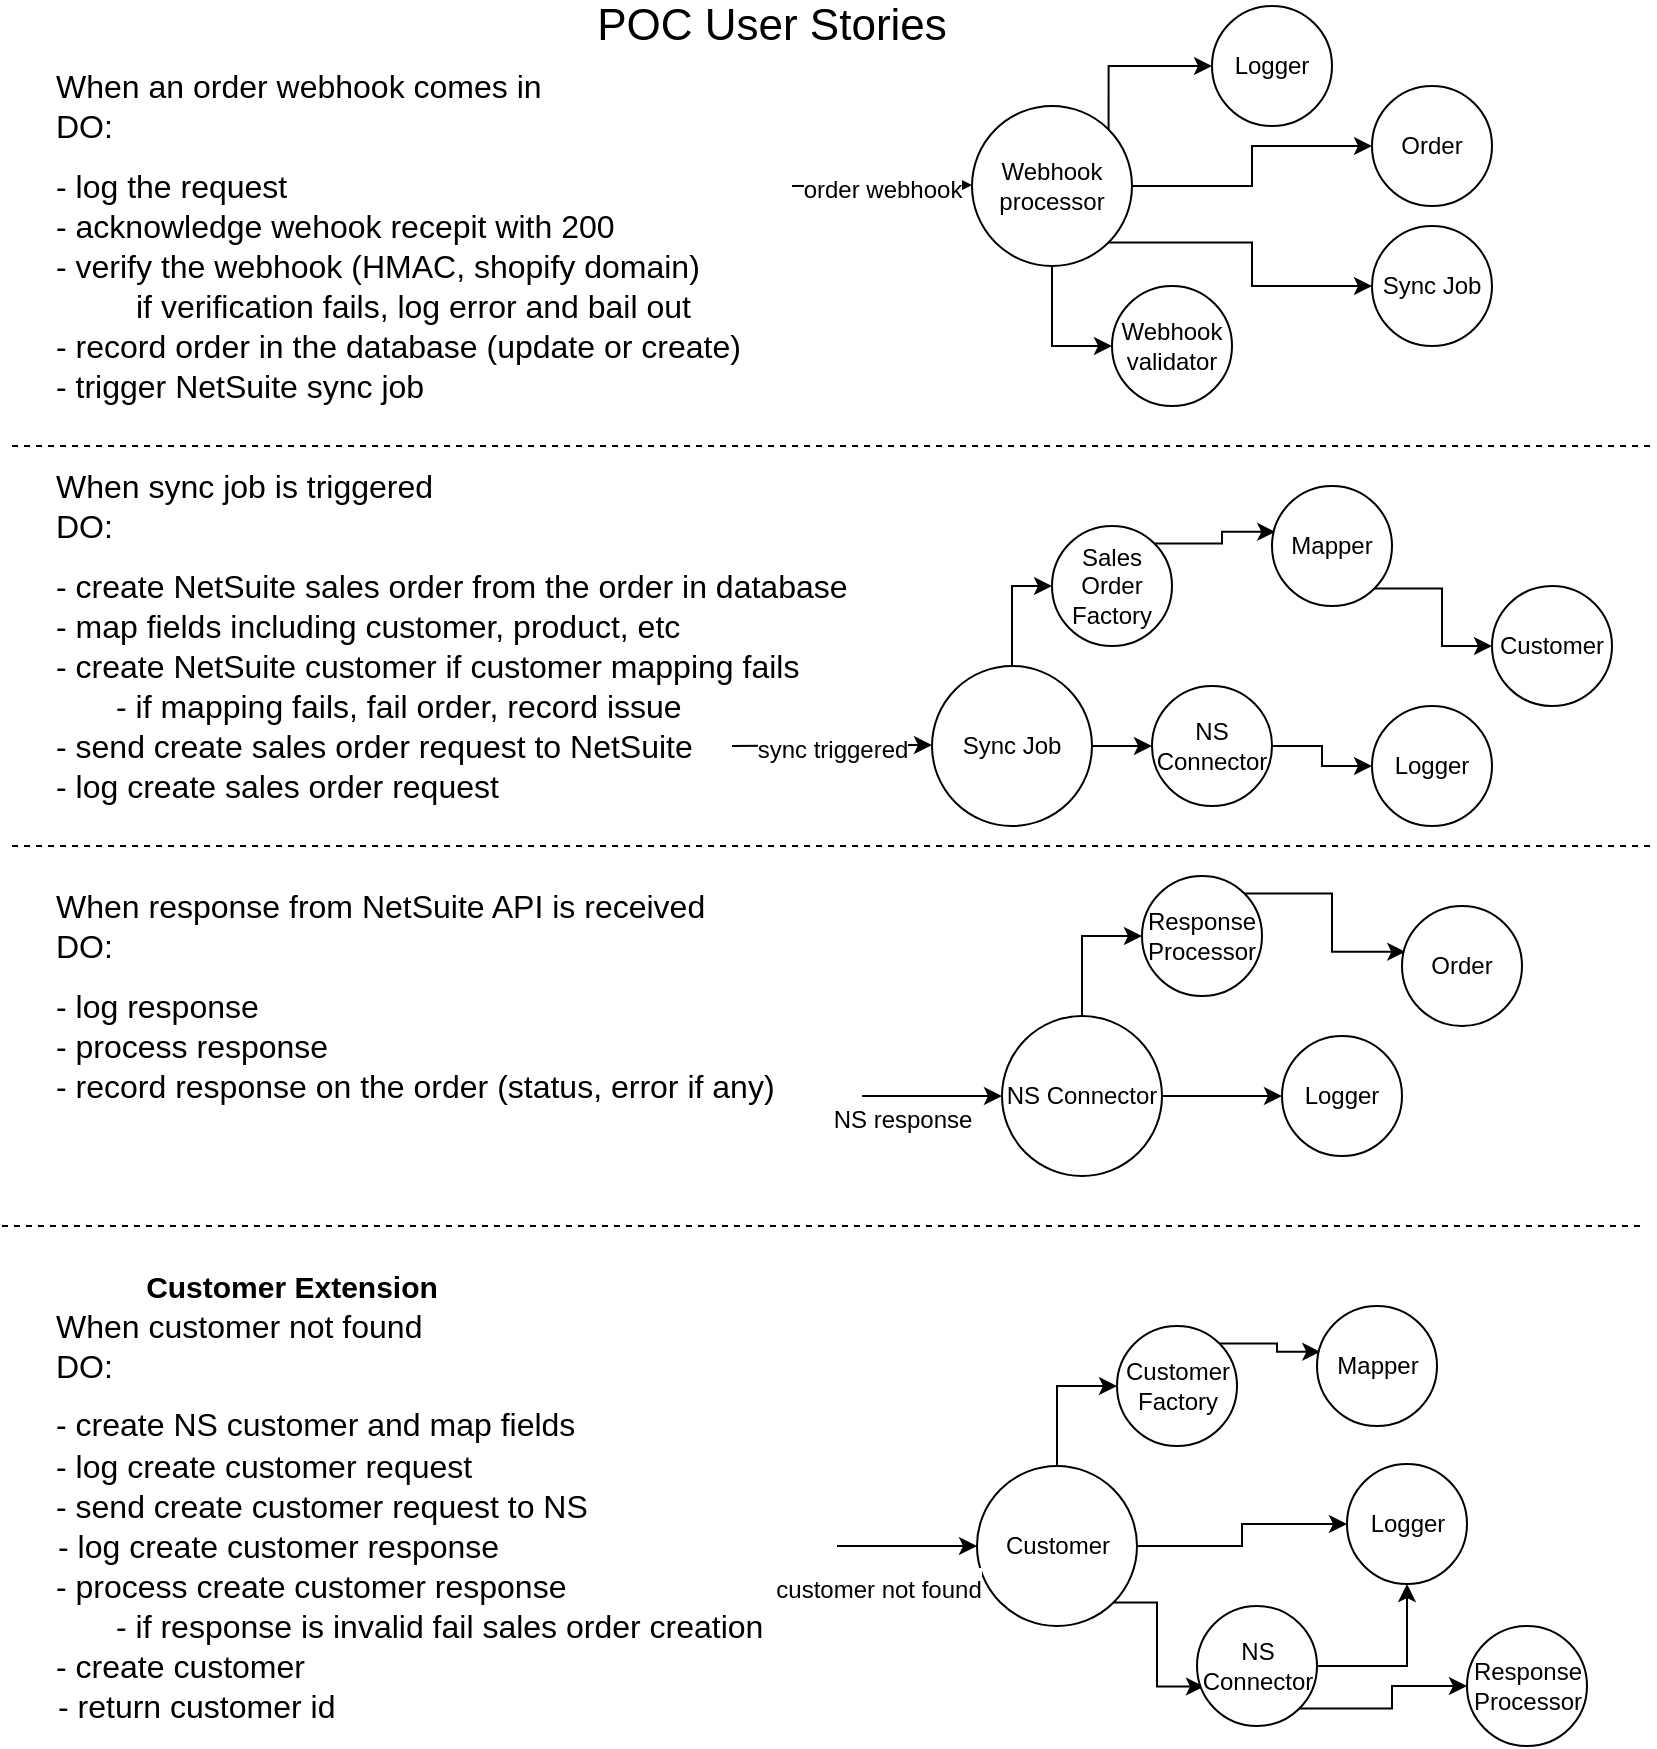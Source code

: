 <mxfile version="14.2.9" type="github">
  <diagram id="huA5rPM_qWwrJDcFp1Oo" name="Page-1">
    <mxGraphModel dx="1248" dy="625" grid="1" gridSize="10" guides="1" tooltips="1" connect="1" arrows="1" fold="1" page="1" pageScale="1" pageWidth="850" pageHeight="1100" math="0" shadow="0">
      <root>
        <mxCell id="0" />
        <mxCell id="1" parent="0" />
        <mxCell id="EvWvuBL_8gQxIJ9CIpqY-1" value="POC User Stories" style="text;html=1;strokeColor=none;fillColor=none;align=center;verticalAlign=middle;whiteSpace=wrap;rounded=0;fontSize=22;" vertex="1" parent="1">
          <mxGeometry x="250" y="20" width="300" height="20" as="geometry" />
        </mxCell>
        <mxCell id="EvWvuBL_8gQxIJ9CIpqY-2" value="When an order webhook comes in&lt;br&gt;DO:" style="text;html=1;strokeColor=none;fillColor=none;align=left;verticalAlign=middle;whiteSpace=wrap;rounded=0;fontSize=16;" vertex="1" parent="1">
          <mxGeometry x="40" y="60" width="320" height="20" as="geometry" />
        </mxCell>
        <mxCell id="EvWvuBL_8gQxIJ9CIpqY-4" value="- log the request" style="text;html=1;strokeColor=none;fillColor=none;align=left;verticalAlign=middle;whiteSpace=wrap;rounded=0;fontSize=16;" vertex="1" parent="1">
          <mxGeometry x="40" y="100" width="210" height="20" as="geometry" />
        </mxCell>
        <mxCell id="EvWvuBL_8gQxIJ9CIpqY-5" value="- verify the webhook (HMAC, shopify domain)" style="text;html=1;strokeColor=none;fillColor=none;align=left;verticalAlign=middle;whiteSpace=wrap;rounded=0;fontSize=16;" vertex="1" parent="1">
          <mxGeometry x="40" y="140" width="500" height="20" as="geometry" />
        </mxCell>
        <mxCell id="EvWvuBL_8gQxIJ9CIpqY-6" value="if verification fails, log error and bail out&amp;nbsp;" style="text;html=1;strokeColor=none;fillColor=none;align=left;verticalAlign=middle;whiteSpace=wrap;rounded=0;fontSize=16;" vertex="1" parent="1">
          <mxGeometry x="80" y="160" width="360" height="20" as="geometry" />
        </mxCell>
        <mxCell id="EvWvuBL_8gQxIJ9CIpqY-7" value="- record order in the database (update or create)" style="text;html=1;strokeColor=none;fillColor=none;align=left;verticalAlign=middle;whiteSpace=wrap;rounded=0;fontSize=16;" vertex="1" parent="1">
          <mxGeometry x="40" y="180" width="380" height="20" as="geometry" />
        </mxCell>
        <mxCell id="EvWvuBL_8gQxIJ9CIpqY-8" value="- acknowledge wehook recepit with 200" style="text;html=1;strokeColor=none;fillColor=none;align=left;verticalAlign=middle;whiteSpace=wrap;rounded=0;fontSize=16;" vertex="1" parent="1">
          <mxGeometry x="40" y="120" width="320" height="20" as="geometry" />
        </mxCell>
        <mxCell id="EvWvuBL_8gQxIJ9CIpqY-9" value="- trigger NetSuite sync job" style="text;html=1;strokeColor=none;fillColor=none;align=left;verticalAlign=middle;whiteSpace=wrap;rounded=0;fontSize=16;" vertex="1" parent="1">
          <mxGeometry x="40" y="200" width="260" height="20" as="geometry" />
        </mxCell>
        <mxCell id="EvWvuBL_8gQxIJ9CIpqY-13" style="edgeStyle=orthogonalEdgeStyle;rounded=0;orthogonalLoop=1;jettySize=auto;html=1;exitX=1;exitY=0;exitDx=0;exitDy=0;entryX=0;entryY=0.5;entryDx=0;entryDy=0;fontSize=12;" edge="1" parent="1" source="EvWvuBL_8gQxIJ9CIpqY-10" target="EvWvuBL_8gQxIJ9CIpqY-12">
          <mxGeometry relative="1" as="geometry">
            <Array as="points">
              <mxPoint x="568" y="50" />
            </Array>
          </mxGeometry>
        </mxCell>
        <mxCell id="EvWvuBL_8gQxIJ9CIpqY-15" style="edgeStyle=orthogonalEdgeStyle;rounded=0;orthogonalLoop=1;jettySize=auto;html=1;exitX=0.5;exitY=1;exitDx=0;exitDy=0;entryX=0;entryY=0.5;entryDx=0;entryDy=0;fontSize=12;" edge="1" parent="1" source="EvWvuBL_8gQxIJ9CIpqY-10" target="EvWvuBL_8gQxIJ9CIpqY-14">
          <mxGeometry relative="1" as="geometry" />
        </mxCell>
        <mxCell id="EvWvuBL_8gQxIJ9CIpqY-17" style="edgeStyle=orthogonalEdgeStyle;rounded=0;orthogonalLoop=1;jettySize=auto;html=1;exitX=1;exitY=0.5;exitDx=0;exitDy=0;fontSize=12;" edge="1" parent="1" source="EvWvuBL_8gQxIJ9CIpqY-10" target="EvWvuBL_8gQxIJ9CIpqY-16">
          <mxGeometry relative="1" as="geometry" />
        </mxCell>
        <mxCell id="EvWvuBL_8gQxIJ9CIpqY-19" style="edgeStyle=orthogonalEdgeStyle;rounded=0;orthogonalLoop=1;jettySize=auto;html=1;exitX=1;exitY=1;exitDx=0;exitDy=0;fontSize=12;" edge="1" parent="1" source="EvWvuBL_8gQxIJ9CIpqY-10" target="EvWvuBL_8gQxIJ9CIpqY-18">
          <mxGeometry relative="1" as="geometry" />
        </mxCell>
        <mxCell id="EvWvuBL_8gQxIJ9CIpqY-10" value="Webhook processor" style="ellipse;whiteSpace=wrap;html=1;aspect=fixed;fontSize=12;align=center;" vertex="1" parent="1">
          <mxGeometry x="500" y="70" width="80" height="80" as="geometry" />
        </mxCell>
        <mxCell id="EvWvuBL_8gQxIJ9CIpqY-11" value="&lt;font style=&quot;font-size: 12px&quot;&gt;order webhook&lt;/font&gt;" style="endArrow=classic;html=1;fontSize=16;" edge="1" parent="1">
          <mxGeometry width="50" height="50" relative="1" as="geometry">
            <mxPoint x="410" y="110" as="sourcePoint" />
            <mxPoint x="500" y="109.5" as="targetPoint" />
          </mxGeometry>
        </mxCell>
        <mxCell id="EvWvuBL_8gQxIJ9CIpqY-12" value="Logger" style="ellipse;whiteSpace=wrap;html=1;aspect=fixed;fontSize=12;align=center;" vertex="1" parent="1">
          <mxGeometry x="620" y="20" width="60" height="60" as="geometry" />
        </mxCell>
        <mxCell id="EvWvuBL_8gQxIJ9CIpqY-14" value="Webhook validator" style="ellipse;whiteSpace=wrap;html=1;aspect=fixed;fontSize=12;align=center;" vertex="1" parent="1">
          <mxGeometry x="570" y="160" width="60" height="60" as="geometry" />
        </mxCell>
        <mxCell id="EvWvuBL_8gQxIJ9CIpqY-16" value="Order" style="ellipse;whiteSpace=wrap;html=1;aspect=fixed;fontSize=12;align=center;" vertex="1" parent="1">
          <mxGeometry x="700" y="60" width="60" height="60" as="geometry" />
        </mxCell>
        <mxCell id="EvWvuBL_8gQxIJ9CIpqY-18" value="Sync Job" style="ellipse;whiteSpace=wrap;html=1;aspect=fixed;fontSize=12;align=center;" vertex="1" parent="1">
          <mxGeometry x="700" y="130" width="60" height="60" as="geometry" />
        </mxCell>
        <mxCell id="EvWvuBL_8gQxIJ9CIpqY-20" value="When sync job is triggered&lt;br&gt;DO:" style="text;html=1;strokeColor=none;fillColor=none;align=left;verticalAlign=middle;whiteSpace=wrap;rounded=0;fontSize=16;" vertex="1" parent="1">
          <mxGeometry x="40" y="260" width="340" height="20" as="geometry" />
        </mxCell>
        <mxCell id="EvWvuBL_8gQxIJ9CIpqY-21" value="- create NetSuite sales order from the order in database" style="text;html=1;strokeColor=none;fillColor=none;align=left;verticalAlign=middle;whiteSpace=wrap;rounded=0;fontSize=16;" vertex="1" parent="1">
          <mxGeometry x="40" y="300" width="400" height="20" as="geometry" />
        </mxCell>
        <mxCell id="EvWvuBL_8gQxIJ9CIpqY-23" value="- create NetSuite customer if customer mapping fails" style="text;html=1;strokeColor=none;fillColor=none;align=left;verticalAlign=middle;whiteSpace=wrap;rounded=0;fontSize=16;" vertex="1" parent="1">
          <mxGeometry x="40" y="340" width="380" height="20" as="geometry" />
        </mxCell>
        <mxCell id="EvWvuBL_8gQxIJ9CIpqY-24" value="- map fields including customer, product, etc" style="text;html=1;strokeColor=none;fillColor=none;align=left;verticalAlign=middle;whiteSpace=wrap;rounded=0;fontSize=16;" vertex="1" parent="1">
          <mxGeometry x="40" y="320" width="320" height="20" as="geometry" />
        </mxCell>
        <mxCell id="EvWvuBL_8gQxIJ9CIpqY-25" value="- if mapping fails, fail order, record issue" style="text;html=1;strokeColor=none;fillColor=none;align=left;verticalAlign=middle;whiteSpace=wrap;rounded=0;fontSize=16;" vertex="1" parent="1">
          <mxGeometry x="70" y="360" width="320" height="20" as="geometry" />
        </mxCell>
        <mxCell id="EvWvuBL_8gQxIJ9CIpqY-27" value="- send create sales order request to NetSuite" style="text;html=1;strokeColor=none;fillColor=none;align=left;verticalAlign=middle;whiteSpace=wrap;rounded=0;fontSize=16;" vertex="1" parent="1">
          <mxGeometry x="40" y="380" width="350" height="20" as="geometry" />
        </mxCell>
        <mxCell id="EvWvuBL_8gQxIJ9CIpqY-28" value="- log create sales order request" style="text;html=1;strokeColor=none;fillColor=none;align=left;verticalAlign=middle;whiteSpace=wrap;rounded=0;fontSize=16;" vertex="1" parent="1">
          <mxGeometry x="40" y="400" width="350" height="20" as="geometry" />
        </mxCell>
        <mxCell id="EvWvuBL_8gQxIJ9CIpqY-30" value="When response from NetSuite API is received&lt;br&gt;DO:" style="text;html=1;strokeColor=none;fillColor=none;align=left;verticalAlign=middle;whiteSpace=wrap;rounded=0;fontSize=16;" vertex="1" parent="1">
          <mxGeometry x="40" y="470" width="350" height="20" as="geometry" />
        </mxCell>
        <mxCell id="EvWvuBL_8gQxIJ9CIpqY-31" value="- log response" style="text;html=1;strokeColor=none;fillColor=none;align=left;verticalAlign=middle;whiteSpace=wrap;rounded=0;fontSize=16;" vertex="1" parent="1">
          <mxGeometry x="40" y="510" width="400" height="20" as="geometry" />
        </mxCell>
        <mxCell id="EvWvuBL_8gQxIJ9CIpqY-32" value="- record response on the order (status, error if any)" style="text;html=1;strokeColor=none;fillColor=none;align=left;verticalAlign=middle;whiteSpace=wrap;rounded=0;fontSize=16;" vertex="1" parent="1">
          <mxGeometry x="40" y="550" width="380" height="20" as="geometry" />
        </mxCell>
        <mxCell id="EvWvuBL_8gQxIJ9CIpqY-33" value="- process response" style="text;html=1;strokeColor=none;fillColor=none;align=left;verticalAlign=middle;whiteSpace=wrap;rounded=0;fontSize=16;" vertex="1" parent="1">
          <mxGeometry x="40" y="530" width="320" height="20" as="geometry" />
        </mxCell>
        <mxCell id="EvWvuBL_8gQxIJ9CIpqY-48" style="edgeStyle=orthogonalEdgeStyle;rounded=0;orthogonalLoop=1;jettySize=auto;html=1;entryX=0;entryY=0.5;entryDx=0;entryDy=0;fontSize=12;" edge="1" parent="1" source="EvWvuBL_8gQxIJ9CIpqY-42" target="EvWvuBL_8gQxIJ9CIpqY-46">
          <mxGeometry relative="1" as="geometry" />
        </mxCell>
        <mxCell id="EvWvuBL_8gQxIJ9CIpqY-52" style="edgeStyle=orthogonalEdgeStyle;rounded=0;orthogonalLoop=1;jettySize=auto;html=1;exitX=1;exitY=0.5;exitDx=0;exitDy=0;entryX=0;entryY=0.5;entryDx=0;entryDy=0;fontSize=12;" edge="1" parent="1" source="EvWvuBL_8gQxIJ9CIpqY-42" target="EvWvuBL_8gQxIJ9CIpqY-44">
          <mxGeometry relative="1" as="geometry" />
        </mxCell>
        <mxCell id="EvWvuBL_8gQxIJ9CIpqY-42" value="Sync Job" style="ellipse;whiteSpace=wrap;html=1;aspect=fixed;fontSize=12;align=center;" vertex="1" parent="1">
          <mxGeometry x="480" y="350" width="80" height="80" as="geometry" />
        </mxCell>
        <mxCell id="EvWvuBL_8gQxIJ9CIpqY-43" value="&lt;font style=&quot;font-size: 12px&quot;&gt;sync triggered&lt;/font&gt;" style="endArrow=classic;html=1;fontSize=16;" edge="1" parent="1">
          <mxGeometry width="50" height="50" relative="1" as="geometry">
            <mxPoint x="380" y="390" as="sourcePoint" />
            <mxPoint x="480" y="389.5" as="targetPoint" />
          </mxGeometry>
        </mxCell>
        <mxCell id="EvWvuBL_8gQxIJ9CIpqY-55" style="edgeStyle=orthogonalEdgeStyle;rounded=0;orthogonalLoop=1;jettySize=auto;html=1;exitX=1;exitY=0.5;exitDx=0;exitDy=0;entryX=0;entryY=0.5;entryDx=0;entryDy=0;fontSize=12;" edge="1" parent="1" source="EvWvuBL_8gQxIJ9CIpqY-44" target="EvWvuBL_8gQxIJ9CIpqY-53">
          <mxGeometry relative="1" as="geometry" />
        </mxCell>
        <mxCell id="EvWvuBL_8gQxIJ9CIpqY-44" value="NS Connector" style="ellipse;whiteSpace=wrap;html=1;aspect=fixed;fontSize=12;align=center;" vertex="1" parent="1">
          <mxGeometry x="590" y="360" width="60" height="60" as="geometry" />
        </mxCell>
        <mxCell id="EvWvuBL_8gQxIJ9CIpqY-45" value="Customer" style="ellipse;whiteSpace=wrap;html=1;aspect=fixed;fontSize=12;align=center;" vertex="1" parent="1">
          <mxGeometry x="760" y="310" width="60" height="60" as="geometry" />
        </mxCell>
        <mxCell id="EvWvuBL_8gQxIJ9CIpqY-50" style="edgeStyle=orthogonalEdgeStyle;rounded=0;orthogonalLoop=1;jettySize=auto;html=1;exitX=1;exitY=0;exitDx=0;exitDy=0;entryX=0.027;entryY=0.382;entryDx=0;entryDy=0;entryPerimeter=0;fontSize=12;" edge="1" parent="1" source="EvWvuBL_8gQxIJ9CIpqY-46" target="EvWvuBL_8gQxIJ9CIpqY-49">
          <mxGeometry relative="1" as="geometry" />
        </mxCell>
        <mxCell id="EvWvuBL_8gQxIJ9CIpqY-46" value="Sales Order Factory" style="ellipse;whiteSpace=wrap;html=1;aspect=fixed;fontSize=12;align=center;" vertex="1" parent="1">
          <mxGeometry x="540" y="280" width="60" height="60" as="geometry" />
        </mxCell>
        <mxCell id="EvWvuBL_8gQxIJ9CIpqY-51" style="edgeStyle=orthogonalEdgeStyle;rounded=0;orthogonalLoop=1;jettySize=auto;html=1;exitX=1;exitY=1;exitDx=0;exitDy=0;entryX=0;entryY=0.5;entryDx=0;entryDy=0;fontSize=12;" edge="1" parent="1" source="EvWvuBL_8gQxIJ9CIpqY-49" target="EvWvuBL_8gQxIJ9CIpqY-45">
          <mxGeometry relative="1" as="geometry" />
        </mxCell>
        <mxCell id="EvWvuBL_8gQxIJ9CIpqY-49" value="Mapper" style="ellipse;whiteSpace=wrap;html=1;aspect=fixed;fontSize=12;align=center;" vertex="1" parent="1">
          <mxGeometry x="650" y="260" width="60" height="60" as="geometry" />
        </mxCell>
        <mxCell id="EvWvuBL_8gQxIJ9CIpqY-53" value="Logger" style="ellipse;whiteSpace=wrap;html=1;aspect=fixed;fontSize=12;align=center;" vertex="1" parent="1">
          <mxGeometry x="700" y="370" width="60" height="60" as="geometry" />
        </mxCell>
        <mxCell id="EvWvuBL_8gQxIJ9CIpqY-56" style="edgeStyle=orthogonalEdgeStyle;rounded=0;orthogonalLoop=1;jettySize=auto;html=1;entryX=0;entryY=0.5;entryDx=0;entryDy=0;fontSize=12;" edge="1" parent="1" source="EvWvuBL_8gQxIJ9CIpqY-58" target="EvWvuBL_8gQxIJ9CIpqY-64">
          <mxGeometry relative="1" as="geometry" />
        </mxCell>
        <mxCell id="EvWvuBL_8gQxIJ9CIpqY-57" style="edgeStyle=orthogonalEdgeStyle;rounded=0;orthogonalLoop=1;jettySize=auto;html=1;exitX=1;exitY=0.5;exitDx=0;exitDy=0;entryX=0;entryY=0.5;entryDx=0;entryDy=0;fontSize=12;" edge="1" parent="1" source="EvWvuBL_8gQxIJ9CIpqY-58" target="EvWvuBL_8gQxIJ9CIpqY-67">
          <mxGeometry relative="1" as="geometry">
            <mxPoint x="635" y="565" as="targetPoint" />
          </mxGeometry>
        </mxCell>
        <mxCell id="EvWvuBL_8gQxIJ9CIpqY-58" value="NS Connector" style="ellipse;whiteSpace=wrap;html=1;aspect=fixed;fontSize=12;align=center;" vertex="1" parent="1">
          <mxGeometry x="515" y="525" width="80" height="80" as="geometry" />
        </mxCell>
        <mxCell id="EvWvuBL_8gQxIJ9CIpqY-59" value="&lt;font style=&quot;font-size: 12px&quot;&gt;NS response&lt;/font&gt;" style="endArrow=classic;html=1;fontSize=16;entryX=0;entryY=0.5;entryDx=0;entryDy=0;" edge="1" parent="1" target="EvWvuBL_8gQxIJ9CIpqY-58">
          <mxGeometry x="-0.429" y="-10" width="50" height="50" relative="1" as="geometry">
            <mxPoint x="445" y="565" as="sourcePoint" />
            <mxPoint x="495" y="565" as="targetPoint" />
            <mxPoint as="offset" />
          </mxGeometry>
        </mxCell>
        <mxCell id="EvWvuBL_8gQxIJ9CIpqY-63" style="edgeStyle=orthogonalEdgeStyle;rounded=0;orthogonalLoop=1;jettySize=auto;html=1;exitX=1;exitY=0;exitDx=0;exitDy=0;entryX=0.027;entryY=0.382;entryDx=0;entryDy=0;entryPerimeter=0;fontSize=12;" edge="1" parent="1" source="EvWvuBL_8gQxIJ9CIpqY-64" target="EvWvuBL_8gQxIJ9CIpqY-66">
          <mxGeometry relative="1" as="geometry" />
        </mxCell>
        <mxCell id="EvWvuBL_8gQxIJ9CIpqY-64" value="Response Processor" style="ellipse;whiteSpace=wrap;html=1;aspect=fixed;fontSize=12;align=center;" vertex="1" parent="1">
          <mxGeometry x="585" y="455" width="60" height="60" as="geometry" />
        </mxCell>
        <mxCell id="EvWvuBL_8gQxIJ9CIpqY-66" value="Order" style="ellipse;whiteSpace=wrap;html=1;aspect=fixed;fontSize=12;align=center;" vertex="1" parent="1">
          <mxGeometry x="715" y="470" width="60" height="60" as="geometry" />
        </mxCell>
        <mxCell id="EvWvuBL_8gQxIJ9CIpqY-67" value="Logger" style="ellipse;whiteSpace=wrap;html=1;aspect=fixed;fontSize=12;align=center;" vertex="1" parent="1">
          <mxGeometry x="655" y="535" width="60" height="60" as="geometry" />
        </mxCell>
        <mxCell id="EvWvuBL_8gQxIJ9CIpqY-73" value="When customer not found&lt;br&gt;DO:" style="text;html=1;strokeColor=none;fillColor=none;align=left;verticalAlign=middle;whiteSpace=wrap;rounded=0;fontSize=16;" vertex="1" parent="1">
          <mxGeometry x="40" y="680" width="280" height="20" as="geometry" />
        </mxCell>
        <mxCell id="EvWvuBL_8gQxIJ9CIpqY-74" value="- create NS customer and map fields" style="text;html=1;strokeColor=none;fillColor=none;align=left;verticalAlign=middle;whiteSpace=wrap;rounded=0;fontSize=16;" vertex="1" parent="1">
          <mxGeometry x="40" y="719" width="290" height="20" as="geometry" />
        </mxCell>
        <mxCell id="EvWvuBL_8gQxIJ9CIpqY-75" value="- send create customer request to NS" style="text;html=1;strokeColor=none;fillColor=none;align=left;verticalAlign=middle;whiteSpace=wrap;rounded=0;fontSize=16;" vertex="1" parent="1">
          <mxGeometry x="40" y="760" width="290" height="20" as="geometry" />
        </mxCell>
        <mxCell id="EvWvuBL_8gQxIJ9CIpqY-76" value="- log create customer request&amp;nbsp;" style="text;html=1;strokeColor=none;fillColor=none;align=left;verticalAlign=middle;whiteSpace=wrap;rounded=0;fontSize=16;" vertex="1" parent="1">
          <mxGeometry x="40" y="740" width="320" height="20" as="geometry" />
        </mxCell>
        <mxCell id="EvWvuBL_8gQxIJ9CIpqY-77" value="&lt;span style=&quot;font-size: 15px&quot;&gt;&lt;b&gt;Customer Extension&lt;/b&gt;&lt;/span&gt;" style="text;html=1;strokeColor=none;fillColor=none;align=center;verticalAlign=middle;whiteSpace=wrap;rounded=0;fontSize=12;" vertex="1" parent="1">
          <mxGeometry x="40" y="650" width="240" height="20" as="geometry" />
        </mxCell>
        <mxCell id="EvWvuBL_8gQxIJ9CIpqY-78" value="- log create customer response" style="text;html=1;strokeColor=none;fillColor=none;align=left;verticalAlign=middle;whiteSpace=wrap;rounded=0;fontSize=16;" vertex="1" parent="1">
          <mxGeometry x="41" y="780" width="380" height="20" as="geometry" />
        </mxCell>
        <mxCell id="EvWvuBL_8gQxIJ9CIpqY-79" value="- process create customer response" style="text;html=1;strokeColor=none;fillColor=none;align=left;verticalAlign=middle;whiteSpace=wrap;rounded=0;fontSize=16;" vertex="1" parent="1">
          <mxGeometry x="40" y="800" width="305" height="20" as="geometry" />
        </mxCell>
        <mxCell id="EvWvuBL_8gQxIJ9CIpqY-80" value="- if response is invalid fail sales order creation" style="text;html=1;strokeColor=none;fillColor=none;align=left;verticalAlign=middle;whiteSpace=wrap;rounded=0;fontSize=16;" vertex="1" parent="1">
          <mxGeometry x="70" y="820" width="340" height="20" as="geometry" />
        </mxCell>
        <mxCell id="EvWvuBL_8gQxIJ9CIpqY-81" value="- create customer" style="text;html=1;strokeColor=none;fillColor=none;align=left;verticalAlign=middle;whiteSpace=wrap;rounded=0;fontSize=16;" vertex="1" parent="1">
          <mxGeometry x="40" y="840" width="305" height="20" as="geometry" />
        </mxCell>
        <mxCell id="EvWvuBL_8gQxIJ9CIpqY-82" value="- return customer id" style="text;html=1;strokeColor=none;fillColor=none;align=left;verticalAlign=middle;whiteSpace=wrap;rounded=0;fontSize=16;" vertex="1" parent="1">
          <mxGeometry x="41" y="860" width="305" height="20" as="geometry" />
        </mxCell>
        <mxCell id="EvWvuBL_8gQxIJ9CIpqY-83" style="edgeStyle=orthogonalEdgeStyle;rounded=0;orthogonalLoop=1;jettySize=auto;html=1;entryX=0;entryY=0.5;entryDx=0;entryDy=0;fontSize=12;" edge="1" parent="1" source="EvWvuBL_8gQxIJ9CIpqY-85" target="EvWvuBL_8gQxIJ9CIpqY-88">
          <mxGeometry relative="1" as="geometry" />
        </mxCell>
        <mxCell id="EvWvuBL_8gQxIJ9CIpqY-84" style="edgeStyle=orthogonalEdgeStyle;rounded=0;orthogonalLoop=1;jettySize=auto;html=1;exitX=1;exitY=0.5;exitDx=0;exitDy=0;entryX=0;entryY=0.5;entryDx=0;entryDy=0;fontSize=12;" edge="1" parent="1" source="EvWvuBL_8gQxIJ9CIpqY-85" target="EvWvuBL_8gQxIJ9CIpqY-90">
          <mxGeometry relative="1" as="geometry">
            <mxPoint x="622.5" y="790" as="targetPoint" />
          </mxGeometry>
        </mxCell>
        <mxCell id="EvWvuBL_8gQxIJ9CIpqY-94" style="edgeStyle=orthogonalEdgeStyle;rounded=0;orthogonalLoop=1;jettySize=auto;html=1;exitX=1;exitY=1;exitDx=0;exitDy=0;entryX=0.058;entryY=0.671;entryDx=0;entryDy=0;entryPerimeter=0;fontSize=12;" edge="1" parent="1" source="EvWvuBL_8gQxIJ9CIpqY-85" target="EvWvuBL_8gQxIJ9CIpqY-91">
          <mxGeometry relative="1" as="geometry">
            <Array as="points">
              <mxPoint x="592.5" y="818" />
              <mxPoint x="592.5" y="860" />
            </Array>
          </mxGeometry>
        </mxCell>
        <mxCell id="EvWvuBL_8gQxIJ9CIpqY-85" value="Customer" style="ellipse;whiteSpace=wrap;html=1;aspect=fixed;fontSize=12;align=center;" vertex="1" parent="1">
          <mxGeometry x="502.5" y="750" width="80" height="80" as="geometry" />
        </mxCell>
        <mxCell id="EvWvuBL_8gQxIJ9CIpqY-86" value="&lt;font style=&quot;font-size: 12px&quot;&gt;customer not found&lt;/font&gt;" style="endArrow=classic;html=1;fontSize=16;entryX=0;entryY=0.5;entryDx=0;entryDy=0;" edge="1" parent="1" target="EvWvuBL_8gQxIJ9CIpqY-85">
          <mxGeometry x="-0.429" y="-20" width="50" height="50" relative="1" as="geometry">
            <mxPoint x="432.5" y="790" as="sourcePoint" />
            <mxPoint x="482.5" y="790" as="targetPoint" />
            <mxPoint as="offset" />
          </mxGeometry>
        </mxCell>
        <mxCell id="EvWvuBL_8gQxIJ9CIpqY-87" style="edgeStyle=orthogonalEdgeStyle;rounded=0;orthogonalLoop=1;jettySize=auto;html=1;exitX=1;exitY=0;exitDx=0;exitDy=0;entryX=0.027;entryY=0.382;entryDx=0;entryDy=0;entryPerimeter=0;fontSize=12;" edge="1" parent="1" source="EvWvuBL_8gQxIJ9CIpqY-88" target="EvWvuBL_8gQxIJ9CIpqY-89">
          <mxGeometry relative="1" as="geometry" />
        </mxCell>
        <mxCell id="EvWvuBL_8gQxIJ9CIpqY-88" value="Customer Factory" style="ellipse;whiteSpace=wrap;html=1;aspect=fixed;fontSize=12;align=center;" vertex="1" parent="1">
          <mxGeometry x="572.5" y="680" width="60" height="60" as="geometry" />
        </mxCell>
        <mxCell id="EvWvuBL_8gQxIJ9CIpqY-89" value="Mapper" style="ellipse;whiteSpace=wrap;html=1;aspect=fixed;fontSize=12;align=center;" vertex="1" parent="1">
          <mxGeometry x="672.5" y="670" width="60" height="60" as="geometry" />
        </mxCell>
        <mxCell id="EvWvuBL_8gQxIJ9CIpqY-90" value="Logger" style="ellipse;whiteSpace=wrap;html=1;aspect=fixed;fontSize=12;align=center;" vertex="1" parent="1">
          <mxGeometry x="687.5" y="749" width="60" height="60" as="geometry" />
        </mxCell>
        <mxCell id="EvWvuBL_8gQxIJ9CIpqY-93" style="edgeStyle=orthogonalEdgeStyle;rounded=0;orthogonalLoop=1;jettySize=auto;html=1;exitX=1;exitY=0.5;exitDx=0;exitDy=0;entryX=0.5;entryY=1;entryDx=0;entryDy=0;fontSize=12;" edge="1" parent="1" source="EvWvuBL_8gQxIJ9CIpqY-91" target="EvWvuBL_8gQxIJ9CIpqY-90">
          <mxGeometry relative="1" as="geometry" />
        </mxCell>
        <mxCell id="EvWvuBL_8gQxIJ9CIpqY-96" style="edgeStyle=orthogonalEdgeStyle;rounded=0;orthogonalLoop=1;jettySize=auto;html=1;exitX=1;exitY=1;exitDx=0;exitDy=0;entryX=0;entryY=0.5;entryDx=0;entryDy=0;fontSize=12;" edge="1" parent="1" source="EvWvuBL_8gQxIJ9CIpqY-91" target="EvWvuBL_8gQxIJ9CIpqY-95">
          <mxGeometry relative="1" as="geometry" />
        </mxCell>
        <mxCell id="EvWvuBL_8gQxIJ9CIpqY-91" value="NS Connector" style="ellipse;whiteSpace=wrap;html=1;aspect=fixed;fontSize=12;align=center;" vertex="1" parent="1">
          <mxGeometry x="612.5" y="820" width="60" height="60" as="geometry" />
        </mxCell>
        <mxCell id="EvWvuBL_8gQxIJ9CIpqY-95" value="Response&lt;br&gt;Processor" style="ellipse;whiteSpace=wrap;html=1;aspect=fixed;fontSize=12;align=center;" vertex="1" parent="1">
          <mxGeometry x="747.5" y="830" width="60" height="60" as="geometry" />
        </mxCell>
        <mxCell id="EvWvuBL_8gQxIJ9CIpqY-104" value="" style="endArrow=none;html=1;fontSize=12;dashed=1;" edge="1" parent="1">
          <mxGeometry width="50" height="50" relative="1" as="geometry">
            <mxPoint x="20" y="240" as="sourcePoint" />
            <mxPoint x="840" y="240" as="targetPoint" />
          </mxGeometry>
        </mxCell>
        <mxCell id="EvWvuBL_8gQxIJ9CIpqY-106" value="" style="endArrow=none;html=1;fontSize=12;dashed=1;" edge="1" parent="1">
          <mxGeometry width="50" height="50" relative="1" as="geometry">
            <mxPoint x="20" y="440" as="sourcePoint" />
            <mxPoint x="840" y="440" as="targetPoint" />
          </mxGeometry>
        </mxCell>
        <mxCell id="EvWvuBL_8gQxIJ9CIpqY-107" value="" style="endArrow=none;html=1;fontSize=12;dashed=1;" edge="1" parent="1">
          <mxGeometry width="50" height="50" relative="1" as="geometry">
            <mxPoint x="15" y="630" as="sourcePoint" />
            <mxPoint x="835" y="630" as="targetPoint" />
          </mxGeometry>
        </mxCell>
      </root>
    </mxGraphModel>
  </diagram>
</mxfile>
